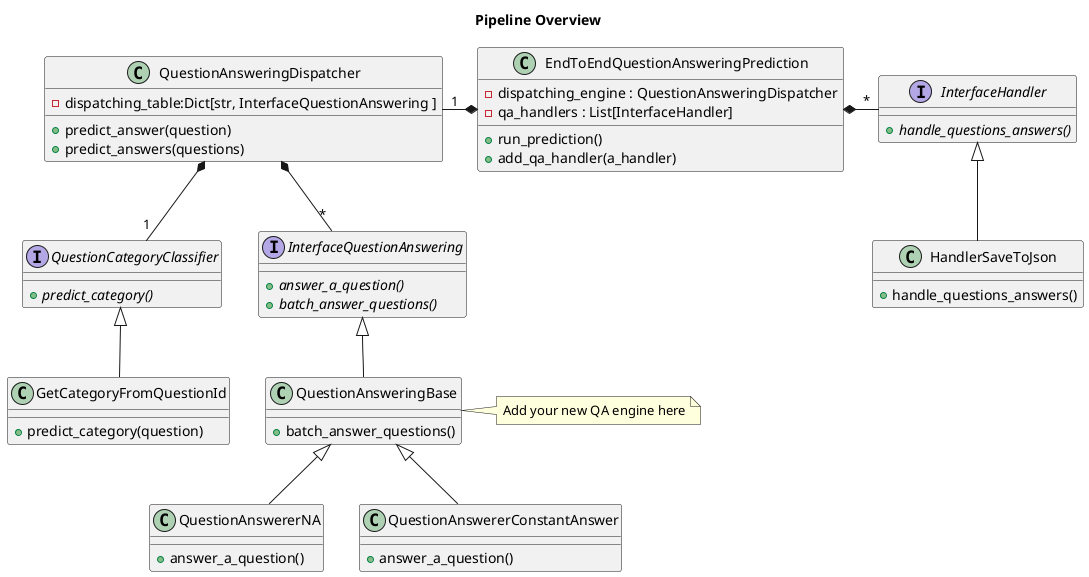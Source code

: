 @startuml

title Pipeline Overview

class  EndToEndQuestionAnsweringPrediction {
  + run_prediction()
  + add_qa_handler(a_handler)

  - dispatching_engine : QuestionAnsweringDispatcher
  - qa_handlers : List[InterfaceHandler]
}

class QuestionAnsweringDispatcher {
  - dispatching_table:Dict[str, InterfaceQuestionAnswering ]
  + predict_answer(question)
  + predict_answers(questions)
}

interface InterfaceQuestionAnswering{

  + {abstract} answer_a_question()
  + {abstract} batch_answer_questions()
}

interface InterfaceHandler{
  + {abstract} handle_questions_answers()
}

class HandlerSaveToJson {
  + handle_questions_answers()
}

class QuestionAnsweringBase{
  + batch_answer_questions()
}
note right
Add your new QA engine here
end note

class QuestionAnswererNA{
  + answer_a_question()
}

class QuestionAnswererConstantAnswer{
  + answer_a_question()
}

interface QuestionCategoryClassifier {
  + {abstract} predict_category()
}

class GetCategoryFromQuestionId {
 + predict_category(question)
}

EndToEndQuestionAnsweringPrediction  *-left- "1" QuestionAnsweringDispatcher

EndToEndQuestionAnsweringPrediction  *-right- "*" InterfaceHandler

QuestionAnsweringDispatcher *-down- "*" InterfaceQuestionAnswering

QuestionAnsweringDispatcher *-- "1" QuestionCategoryClassifier


QuestionAnsweringBase -up-|>  InterfaceQuestionAnswering

QuestionAnswererNA -up-|>  QuestionAnsweringBase
QuestionAnswererConstantAnswer -up-|>  QuestionAnsweringBase

HandlerSaveToJson -up-|>  InterfaceHandler

GetCategoryFromQuestionId -up-|> QuestionCategoryClassifier

@enduml